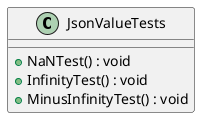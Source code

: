 @startuml
class JsonValueTests {
    + NaNTest() : void
    + InfinityTest() : void
    + MinusInfinityTest() : void
}
@enduml
